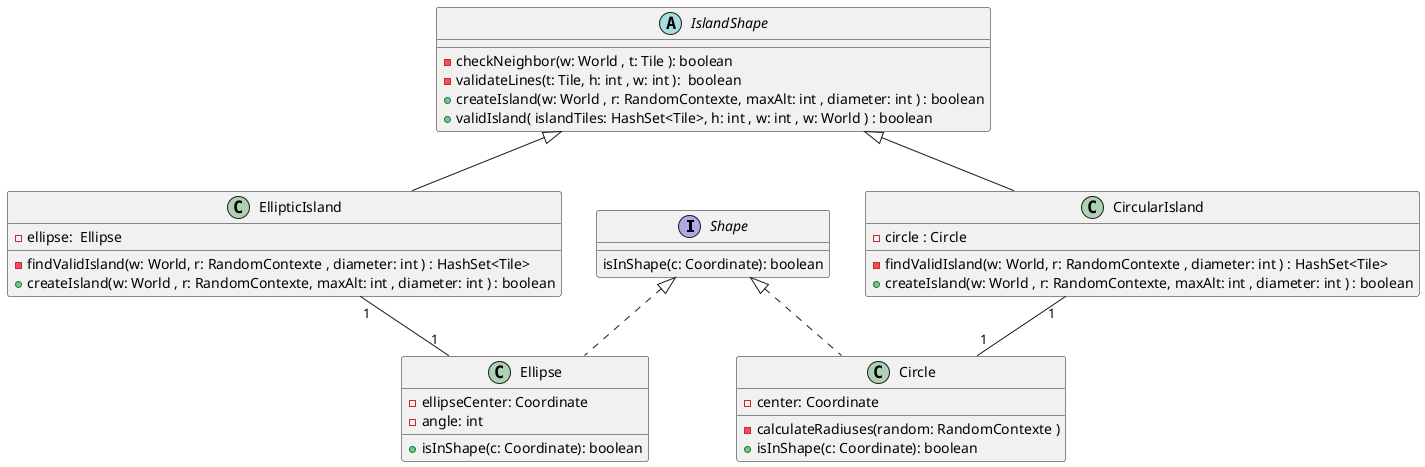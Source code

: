 @startuml

Interface Shape{
    isInShape(c: Coordinate): boolean
}

abstract class IslandShape{
    - checkNeighbor(w: World , t: Tile ): boolean
    - validateLines(t: Tile, h: int , w: int ):  boolean
    + createIsland(w: World , r: RandomContexte, maxAlt: int , diameter: int ) : boolean
    + validIsland( islandTiles: HashSet<Tile>, h: int , w: int , w: World ) : boolean
}

class Ellipse{
    - ellipseCenter: Coordinate
    - angle: int
    + isInShape(c: Coordinate): boolean
}

class Circle {
    - center: Coordinate
    - calculateRadiuses(random: RandomContexte )
    + isInShape(c: Coordinate): boolean
}

class CircularIsland{
    - circle : Circle
    - findValidIsland(w: World, r: RandomContexte , diameter: int ) : HashSet<Tile>
    + createIsland(w: World , r: RandomContexte, maxAlt: int , diameter: int ) : boolean
}

class EllipticIsland{
    - ellipse:  Ellipse
    - findValidIsland(w: World, r: RandomContexte , diameter: int ) : HashSet<Tile>
    + createIsland(w: World , r: RandomContexte, maxAlt: int , diameter: int ) : boolean
}

class EllipticIsland extends IslandShape
class CircularIsland extends IslandShape

class Circle implements Shape
class Ellipse implements Shape

EllipticIsland "1" -- "1" Ellipse
CircularIsland "1" -- "1" Circle

@enduml
